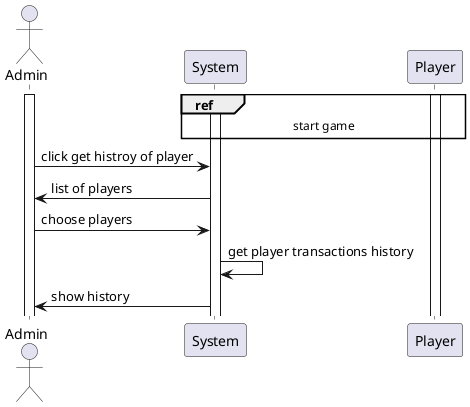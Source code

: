 @startuml "see transaction history of one player"

actor Admin

Activate Admin
Activate System

ref over Player, System : start game
activate Player

Admin -> System : click get histroy of player
System -> Admin : list of players
Admin -> System : choose players
System -> System : get player transactions history
System -> Admin : show history

@enduml
